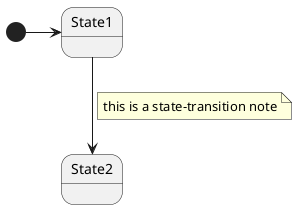 @startuml
[*] -> State1
State1 --> State2
note on link
  this is a state-transition note
end note
@enduml

////////////////////////////

start
  state_diagram
    transition
      departure_state   [*]
      arrow     ->
      arrival_state     State1
    transition
      departure_state   State1
      arrow     -->
      arrival_state     State2
    link_note
      note_text
  this is a state-transition note
